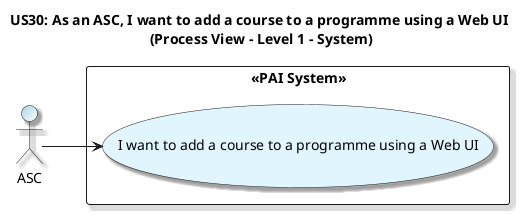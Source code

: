 @startuml

title US30: As an ASC, I want to add a course to a programme using a Web UI\n (Process View - Level 1 - System)

skinparam {
  ActivityPadding 2
  ActivityMargin 2
  BoxPadding 2
}
skinparam sequence {
    LifeLineBorderColor Grey
    LifeLineBackgroundColor HoneyDew
}
skinparam defaultTextAlignment center
skinparam shadowing true

left to right direction
skinparam packageStyle rectangle

actor "ASC" as ASC #LightBlue/White

rectangle "<<PAI System>>" {
    usecase #E1F5FE "I want to add a course to a programme using a Web UI" as UC30
}

ASC --> UC30

@enduml